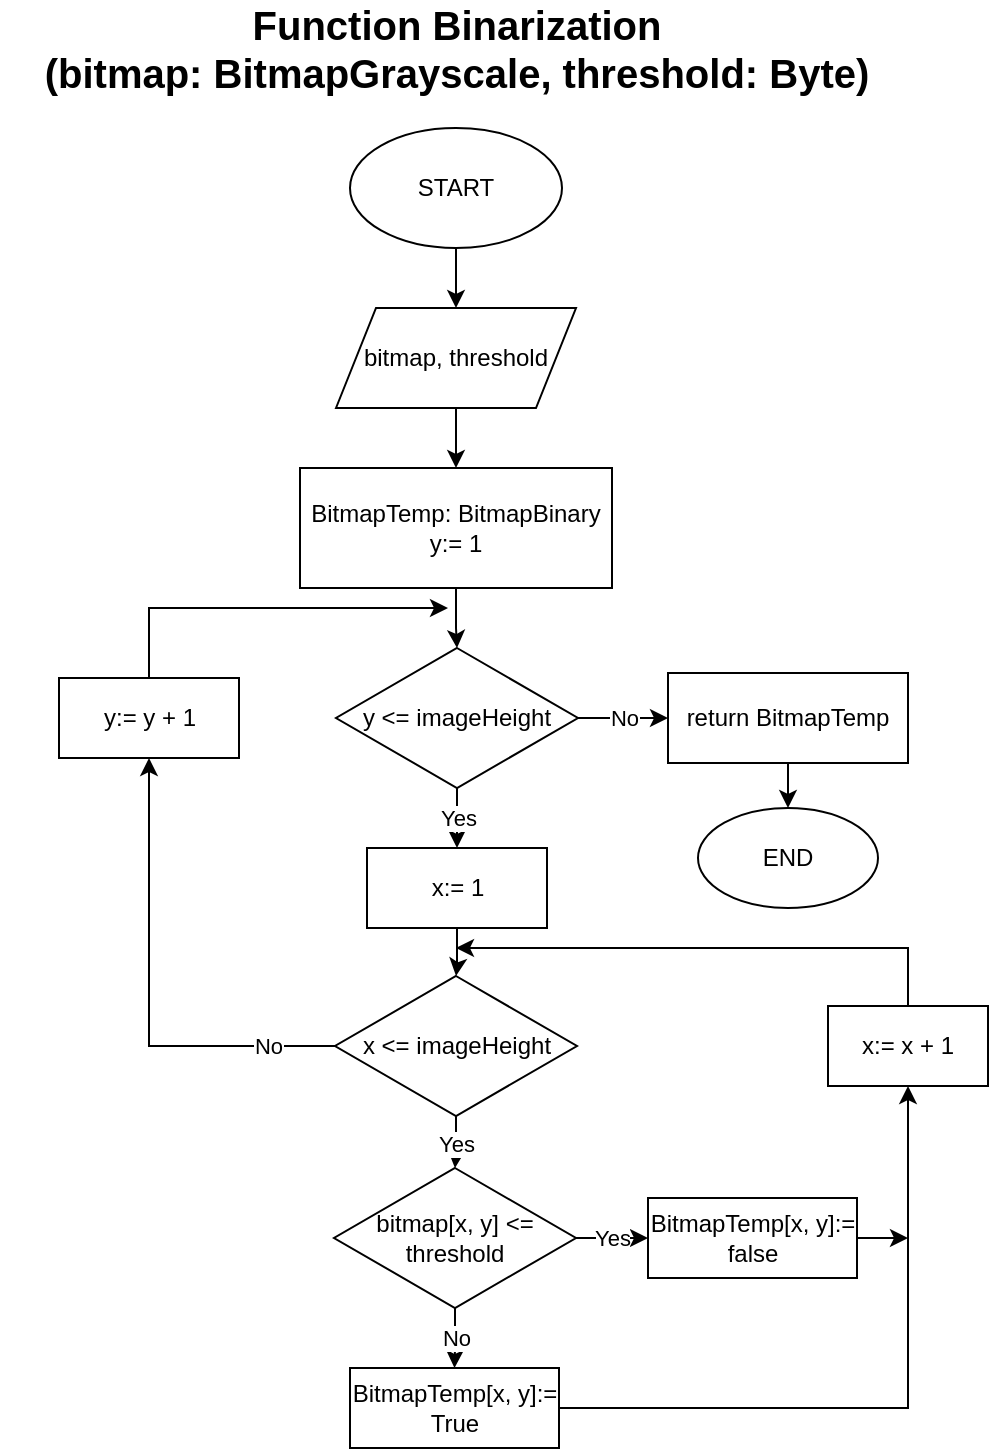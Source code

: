 <mxfile version="13.9.9" type="device"><diagram id="JETxyonstOTPUjblPm-o" name="Page-1"><mxGraphModel dx="920" dy="585" grid="1" gridSize="10" guides="1" tooltips="1" connect="1" arrows="1" fold="1" page="1" pageScale="1" pageWidth="827" pageHeight="1169" math="0" shadow="0"><root><mxCell id="0"/><mxCell id="1" parent="0"/><mxCell id="E883pIRdcJeLvaYCCZU0-1" value="&lt;font style=&quot;font-size: 20px&quot;&gt;&lt;b&gt;Function Binarization &lt;br&gt;(bitmap: BitmapGrayscale, threshold: Byte)&lt;/b&gt;&lt;/font&gt;" style="text;html=1;strokeColor=none;fillColor=none;align=center;verticalAlign=middle;whiteSpace=wrap;rounded=0;" vertex="1" parent="1"><mxGeometry x="186" y="40" width="457" height="20" as="geometry"/></mxCell><mxCell id="E883pIRdcJeLvaYCCZU0-5" value="" style="edgeStyle=orthogonalEdgeStyle;rounded=0;orthogonalLoop=1;jettySize=auto;html=1;" edge="1" parent="1" source="E883pIRdcJeLvaYCCZU0-2" target="E883pIRdcJeLvaYCCZU0-4"><mxGeometry relative="1" as="geometry"/></mxCell><mxCell id="E883pIRdcJeLvaYCCZU0-2" value="START" style="ellipse;whiteSpace=wrap;html=1;" vertex="1" parent="1"><mxGeometry x="361" y="90" width="106" height="60" as="geometry"/></mxCell><mxCell id="E883pIRdcJeLvaYCCZU0-8" value="" style="edgeStyle=orthogonalEdgeStyle;rounded=0;orthogonalLoop=1;jettySize=auto;html=1;" edge="1" parent="1" source="E883pIRdcJeLvaYCCZU0-3" target="E883pIRdcJeLvaYCCZU0-7"><mxGeometry relative="1" as="geometry"/></mxCell><mxCell id="E883pIRdcJeLvaYCCZU0-3" value="BitmapTemp: BitmapBinary&lt;br&gt;y:= 1" style="rounded=0;whiteSpace=wrap;html=1;" vertex="1" parent="1"><mxGeometry x="336" y="260" width="156" height="60" as="geometry"/></mxCell><mxCell id="E883pIRdcJeLvaYCCZU0-6" value="" style="edgeStyle=orthogonalEdgeStyle;rounded=0;orthogonalLoop=1;jettySize=auto;html=1;" edge="1" parent="1" source="E883pIRdcJeLvaYCCZU0-4" target="E883pIRdcJeLvaYCCZU0-3"><mxGeometry relative="1" as="geometry"/></mxCell><mxCell id="E883pIRdcJeLvaYCCZU0-4" value="bitmap, threshold" style="shape=parallelogram;perimeter=parallelogramPerimeter;whiteSpace=wrap;html=1;fixedSize=1;" vertex="1" parent="1"><mxGeometry x="354" y="180" width="120" height="50" as="geometry"/></mxCell><mxCell id="E883pIRdcJeLvaYCCZU0-10" value="Yes" style="edgeStyle=orthogonalEdgeStyle;rounded=0;orthogonalLoop=1;jettySize=auto;html=1;" edge="1" parent="1" source="E883pIRdcJeLvaYCCZU0-7" target="E883pIRdcJeLvaYCCZU0-9"><mxGeometry relative="1" as="geometry"/></mxCell><mxCell id="E883pIRdcJeLvaYCCZU0-37" value="No" style="edgeStyle=orthogonalEdgeStyle;rounded=0;orthogonalLoop=1;jettySize=auto;html=1;entryX=0;entryY=0.5;entryDx=0;entryDy=0;" edge="1" parent="1" source="E883pIRdcJeLvaYCCZU0-7" target="E883pIRdcJeLvaYCCZU0-36"><mxGeometry relative="1" as="geometry"/></mxCell><mxCell id="E883pIRdcJeLvaYCCZU0-7" value="y &amp;lt;= imageHeight" style="rhombus;whiteSpace=wrap;html=1;" vertex="1" parent="1"><mxGeometry x="354" y="350" width="121" height="70" as="geometry"/></mxCell><mxCell id="E883pIRdcJeLvaYCCZU0-12" value="" style="edgeStyle=orthogonalEdgeStyle;rounded=0;orthogonalLoop=1;jettySize=auto;html=1;" edge="1" parent="1" source="E883pIRdcJeLvaYCCZU0-9" target="E883pIRdcJeLvaYCCZU0-11"><mxGeometry relative="1" as="geometry"/></mxCell><mxCell id="E883pIRdcJeLvaYCCZU0-9" value="x:= 1" style="rounded=0;whiteSpace=wrap;html=1;" vertex="1" parent="1"><mxGeometry x="369.5" y="450" width="90" height="40" as="geometry"/></mxCell><mxCell id="E883pIRdcJeLvaYCCZU0-16" value="Yes" style="edgeStyle=orthogonalEdgeStyle;rounded=0;orthogonalLoop=1;jettySize=auto;html=1;" edge="1" parent="1" source="E883pIRdcJeLvaYCCZU0-11" target="E883pIRdcJeLvaYCCZU0-15"><mxGeometry relative="1" as="geometry"/></mxCell><mxCell id="E883pIRdcJeLvaYCCZU0-34" value="No" style="edgeStyle=orthogonalEdgeStyle;rounded=0;orthogonalLoop=1;jettySize=auto;html=1;entryX=0.5;entryY=1;entryDx=0;entryDy=0;" edge="1" parent="1" source="E883pIRdcJeLvaYCCZU0-11" target="E883pIRdcJeLvaYCCZU0-25"><mxGeometry x="-0.717" relative="1" as="geometry"><mxPoint as="offset"/></mxGeometry></mxCell><mxCell id="E883pIRdcJeLvaYCCZU0-11" value="x &amp;lt;= imageHeight" style="rhombus;whiteSpace=wrap;html=1;" vertex="1" parent="1"><mxGeometry x="353.5" y="514" width="121" height="70" as="geometry"/></mxCell><mxCell id="E883pIRdcJeLvaYCCZU0-20" value="Yes" style="edgeStyle=orthogonalEdgeStyle;rounded=0;orthogonalLoop=1;jettySize=auto;html=1;" edge="1" parent="1" source="E883pIRdcJeLvaYCCZU0-15" target="E883pIRdcJeLvaYCCZU0-19"><mxGeometry relative="1" as="geometry"/></mxCell><mxCell id="E883pIRdcJeLvaYCCZU0-22" value="No" style="edgeStyle=orthogonalEdgeStyle;rounded=0;orthogonalLoop=1;jettySize=auto;html=1;" edge="1" parent="1" source="E883pIRdcJeLvaYCCZU0-15" target="E883pIRdcJeLvaYCCZU0-21"><mxGeometry relative="1" as="geometry"/></mxCell><mxCell id="E883pIRdcJeLvaYCCZU0-15" value="bitmap[x, y] &amp;lt;= threshold" style="rhombus;whiteSpace=wrap;html=1;" vertex="1" parent="1"><mxGeometry x="353" y="610" width="121" height="70" as="geometry"/></mxCell><mxCell id="E883pIRdcJeLvaYCCZU0-29" style="edgeStyle=orthogonalEdgeStyle;rounded=0;orthogonalLoop=1;jettySize=auto;html=1;" edge="1" parent="1" source="E883pIRdcJeLvaYCCZU0-19"><mxGeometry relative="1" as="geometry"><mxPoint x="640" y="645" as="targetPoint"/></mxGeometry></mxCell><mxCell id="E883pIRdcJeLvaYCCZU0-19" value="BitmapTemp[x, y]:= false" style="rounded=0;whiteSpace=wrap;html=1;" vertex="1" parent="1"><mxGeometry x="510" y="625" width="104.5" height="40" as="geometry"/></mxCell><mxCell id="E883pIRdcJeLvaYCCZU0-32" style="edgeStyle=orthogonalEdgeStyle;rounded=0;orthogonalLoop=1;jettySize=auto;html=1;entryX=0.5;entryY=1;entryDx=0;entryDy=0;" edge="1" parent="1" source="E883pIRdcJeLvaYCCZU0-21" target="E883pIRdcJeLvaYCCZU0-30"><mxGeometry relative="1" as="geometry"/></mxCell><mxCell id="E883pIRdcJeLvaYCCZU0-21" value="BitmapTemp[x, y]:= True" style="rounded=0;whiteSpace=wrap;html=1;" vertex="1" parent="1"><mxGeometry x="361" y="710" width="104.5" height="40" as="geometry"/></mxCell><mxCell id="E883pIRdcJeLvaYCCZU0-27" style="edgeStyle=orthogonalEdgeStyle;rounded=0;orthogonalLoop=1;jettySize=auto;html=1;" edge="1" parent="1" source="E883pIRdcJeLvaYCCZU0-25"><mxGeometry relative="1" as="geometry"><mxPoint x="410" y="330" as="targetPoint"/><Array as="points"><mxPoint x="261" y="330"/></Array></mxGeometry></mxCell><mxCell id="E883pIRdcJeLvaYCCZU0-25" value="y:= y + 1" style="rounded=0;whiteSpace=wrap;html=1;" vertex="1" parent="1"><mxGeometry x="215.5" y="365" width="90" height="40" as="geometry"/></mxCell><mxCell id="E883pIRdcJeLvaYCCZU0-33" style="edgeStyle=orthogonalEdgeStyle;rounded=0;orthogonalLoop=1;jettySize=auto;html=1;" edge="1" parent="1" source="E883pIRdcJeLvaYCCZU0-30"><mxGeometry relative="1" as="geometry"><mxPoint x="414" y="500" as="targetPoint"/><Array as="points"><mxPoint x="640" y="500"/></Array></mxGeometry></mxCell><mxCell id="E883pIRdcJeLvaYCCZU0-30" value="x:= x + 1" style="rounded=0;whiteSpace=wrap;html=1;" vertex="1" parent="1"><mxGeometry x="600" y="529" width="80" height="40" as="geometry"/></mxCell><mxCell id="E883pIRdcJeLvaYCCZU0-39" value="" style="edgeStyle=orthogonalEdgeStyle;rounded=0;orthogonalLoop=1;jettySize=auto;html=1;" edge="1" parent="1" source="E883pIRdcJeLvaYCCZU0-36" target="E883pIRdcJeLvaYCCZU0-38"><mxGeometry relative="1" as="geometry"/></mxCell><mxCell id="E883pIRdcJeLvaYCCZU0-36" value="return BitmapTemp" style="rounded=0;whiteSpace=wrap;html=1;" vertex="1" parent="1"><mxGeometry x="520" y="362.5" width="120" height="45" as="geometry"/></mxCell><mxCell id="E883pIRdcJeLvaYCCZU0-38" value="END" style="ellipse;whiteSpace=wrap;html=1;rounded=0;" vertex="1" parent="1"><mxGeometry x="535" y="430" width="90" height="50" as="geometry"/></mxCell></root></mxGraphModel></diagram></mxfile>